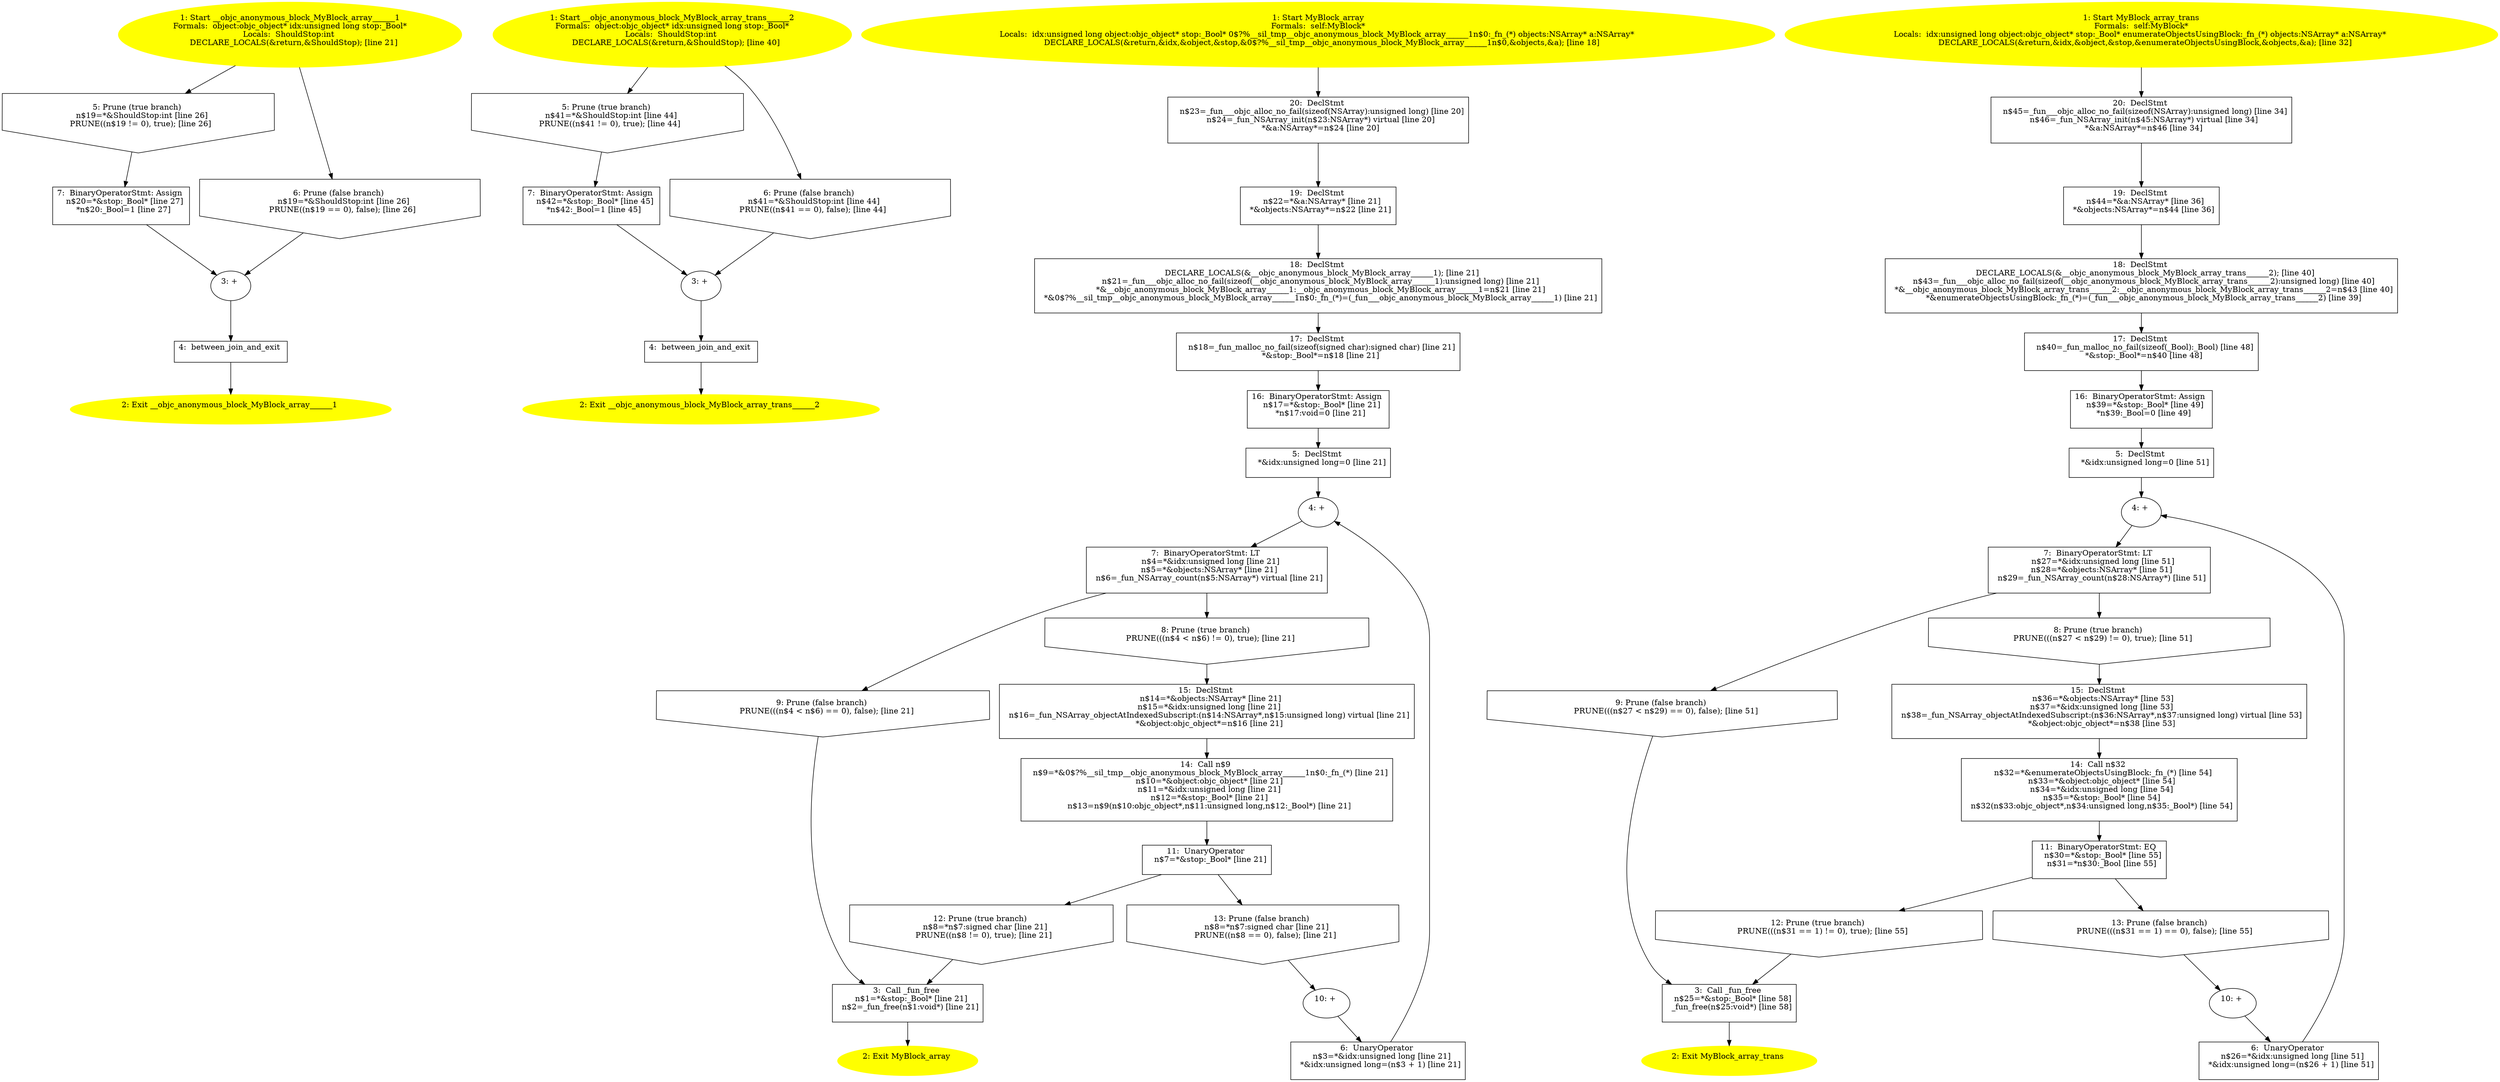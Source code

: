 /* @generated */
digraph iCFG {
"__objc_anonymous_block_MyBlock_array______1.bbadc16d5b5c97477e972b47a398046c_1" [label="1: Start __objc_anonymous_block_MyBlock_array______1\nFormals:  object:objc_object* idx:unsigned long stop:_Bool*\nLocals:  ShouldStop:int \n   DECLARE_LOCALS(&return,&ShouldStop); [line 21]\n " color=yellow style=filled]
	

	 "__objc_anonymous_block_MyBlock_array______1.bbadc16d5b5c97477e972b47a398046c_1" -> "__objc_anonymous_block_MyBlock_array______1.bbadc16d5b5c97477e972b47a398046c_5" ;
	 "__objc_anonymous_block_MyBlock_array______1.bbadc16d5b5c97477e972b47a398046c_1" -> "__objc_anonymous_block_MyBlock_array______1.bbadc16d5b5c97477e972b47a398046c_6" ;
"__objc_anonymous_block_MyBlock_array______1.bbadc16d5b5c97477e972b47a398046c_2" [label="2: Exit __objc_anonymous_block_MyBlock_array______1 \n  " color=yellow style=filled]
	

"__objc_anonymous_block_MyBlock_array______1.bbadc16d5b5c97477e972b47a398046c_3" [label="3: + \n  " ]
	

	 "__objc_anonymous_block_MyBlock_array______1.bbadc16d5b5c97477e972b47a398046c_3" -> "__objc_anonymous_block_MyBlock_array______1.bbadc16d5b5c97477e972b47a398046c_4" ;
"__objc_anonymous_block_MyBlock_array______1.bbadc16d5b5c97477e972b47a398046c_4" [label="4:  between_join_and_exit \n  " shape="box"]
	

	 "__objc_anonymous_block_MyBlock_array______1.bbadc16d5b5c97477e972b47a398046c_4" -> "__objc_anonymous_block_MyBlock_array______1.bbadc16d5b5c97477e972b47a398046c_2" ;
"__objc_anonymous_block_MyBlock_array______1.bbadc16d5b5c97477e972b47a398046c_5" [label="5: Prune (true branch) \n   n$19=*&ShouldStop:int [line 26]\n  PRUNE((n$19 != 0), true); [line 26]\n " shape="invhouse"]
	

	 "__objc_anonymous_block_MyBlock_array______1.bbadc16d5b5c97477e972b47a398046c_5" -> "__objc_anonymous_block_MyBlock_array______1.bbadc16d5b5c97477e972b47a398046c_7" ;
"__objc_anonymous_block_MyBlock_array______1.bbadc16d5b5c97477e972b47a398046c_6" [label="6: Prune (false branch) \n   n$19=*&ShouldStop:int [line 26]\n  PRUNE((n$19 == 0), false); [line 26]\n " shape="invhouse"]
	

	 "__objc_anonymous_block_MyBlock_array______1.bbadc16d5b5c97477e972b47a398046c_6" -> "__objc_anonymous_block_MyBlock_array______1.bbadc16d5b5c97477e972b47a398046c_3" ;
"__objc_anonymous_block_MyBlock_array______1.bbadc16d5b5c97477e972b47a398046c_7" [label="7:  BinaryOperatorStmt: Assign \n   n$20=*&stop:_Bool* [line 27]\n  *n$20:_Bool=1 [line 27]\n " shape="box"]
	

	 "__objc_anonymous_block_MyBlock_array______1.bbadc16d5b5c97477e972b47a398046c_7" -> "__objc_anonymous_block_MyBlock_array______1.bbadc16d5b5c97477e972b47a398046c_3" ;
"__objc_anonymous_block_MyBlock_array_trans______2.fea1d428975900396f66cb7e1f340c5f_1" [label="1: Start __objc_anonymous_block_MyBlock_array_trans______2\nFormals:  object:objc_object* idx:unsigned long stop:_Bool*\nLocals:  ShouldStop:int \n   DECLARE_LOCALS(&return,&ShouldStop); [line 40]\n " color=yellow style=filled]
	

	 "__objc_anonymous_block_MyBlock_array_trans______2.fea1d428975900396f66cb7e1f340c5f_1" -> "__objc_anonymous_block_MyBlock_array_trans______2.fea1d428975900396f66cb7e1f340c5f_5" ;
	 "__objc_anonymous_block_MyBlock_array_trans______2.fea1d428975900396f66cb7e1f340c5f_1" -> "__objc_anonymous_block_MyBlock_array_trans______2.fea1d428975900396f66cb7e1f340c5f_6" ;
"__objc_anonymous_block_MyBlock_array_trans______2.fea1d428975900396f66cb7e1f340c5f_2" [label="2: Exit __objc_anonymous_block_MyBlock_array_trans______2 \n  " color=yellow style=filled]
	

"__objc_anonymous_block_MyBlock_array_trans______2.fea1d428975900396f66cb7e1f340c5f_3" [label="3: + \n  " ]
	

	 "__objc_anonymous_block_MyBlock_array_trans______2.fea1d428975900396f66cb7e1f340c5f_3" -> "__objc_anonymous_block_MyBlock_array_trans______2.fea1d428975900396f66cb7e1f340c5f_4" ;
"__objc_anonymous_block_MyBlock_array_trans______2.fea1d428975900396f66cb7e1f340c5f_4" [label="4:  between_join_and_exit \n  " shape="box"]
	

	 "__objc_anonymous_block_MyBlock_array_trans______2.fea1d428975900396f66cb7e1f340c5f_4" -> "__objc_anonymous_block_MyBlock_array_trans______2.fea1d428975900396f66cb7e1f340c5f_2" ;
"__objc_anonymous_block_MyBlock_array_trans______2.fea1d428975900396f66cb7e1f340c5f_5" [label="5: Prune (true branch) \n   n$41=*&ShouldStop:int [line 44]\n  PRUNE((n$41 != 0), true); [line 44]\n " shape="invhouse"]
	

	 "__objc_anonymous_block_MyBlock_array_trans______2.fea1d428975900396f66cb7e1f340c5f_5" -> "__objc_anonymous_block_MyBlock_array_trans______2.fea1d428975900396f66cb7e1f340c5f_7" ;
"__objc_anonymous_block_MyBlock_array_trans______2.fea1d428975900396f66cb7e1f340c5f_6" [label="6: Prune (false branch) \n   n$41=*&ShouldStop:int [line 44]\n  PRUNE((n$41 == 0), false); [line 44]\n " shape="invhouse"]
	

	 "__objc_anonymous_block_MyBlock_array_trans______2.fea1d428975900396f66cb7e1f340c5f_6" -> "__objc_anonymous_block_MyBlock_array_trans______2.fea1d428975900396f66cb7e1f340c5f_3" ;
"__objc_anonymous_block_MyBlock_array_trans______2.fea1d428975900396f66cb7e1f340c5f_7" [label="7:  BinaryOperatorStmt: Assign \n   n$42=*&stop:_Bool* [line 45]\n  *n$42:_Bool=1 [line 45]\n " shape="box"]
	

	 "__objc_anonymous_block_MyBlock_array_trans______2.fea1d428975900396f66cb7e1f340c5f_7" -> "__objc_anonymous_block_MyBlock_array_trans______2.fea1d428975900396f66cb7e1f340c5f_3" ;
"array#MyBlock#instance.8be6e5b5e968d186440e1931c9eb40de_1" [label="1: Start MyBlock_array\nFormals:  self:MyBlock*\nLocals:  idx:unsigned long object:objc_object* stop:_Bool* 0$?%__sil_tmp__objc_anonymous_block_MyBlock_array______1n$0:_fn_(*) objects:NSArray* a:NSArray* \n   DECLARE_LOCALS(&return,&idx,&object,&stop,&0$?%__sil_tmp__objc_anonymous_block_MyBlock_array______1n$0,&objects,&a); [line 18]\n " color=yellow style=filled]
	

	 "array#MyBlock#instance.8be6e5b5e968d186440e1931c9eb40de_1" -> "array#MyBlock#instance.8be6e5b5e968d186440e1931c9eb40de_20" ;
"array#MyBlock#instance.8be6e5b5e968d186440e1931c9eb40de_2" [label="2: Exit MyBlock_array \n  " color=yellow style=filled]
	

"array#MyBlock#instance.8be6e5b5e968d186440e1931c9eb40de_3" [label="3:  Call _fun_free \n   n$1=*&stop:_Bool* [line 21]\n  n$2=_fun_free(n$1:void*) [line 21]\n " shape="box"]
	

	 "array#MyBlock#instance.8be6e5b5e968d186440e1931c9eb40de_3" -> "array#MyBlock#instance.8be6e5b5e968d186440e1931c9eb40de_2" ;
"array#MyBlock#instance.8be6e5b5e968d186440e1931c9eb40de_4" [label="4: + \n  " ]
	

	 "array#MyBlock#instance.8be6e5b5e968d186440e1931c9eb40de_4" -> "array#MyBlock#instance.8be6e5b5e968d186440e1931c9eb40de_7" ;
"array#MyBlock#instance.8be6e5b5e968d186440e1931c9eb40de_5" [label="5:  DeclStmt \n   *&idx:unsigned long=0 [line 21]\n " shape="box"]
	

	 "array#MyBlock#instance.8be6e5b5e968d186440e1931c9eb40de_5" -> "array#MyBlock#instance.8be6e5b5e968d186440e1931c9eb40de_4" ;
"array#MyBlock#instance.8be6e5b5e968d186440e1931c9eb40de_6" [label="6:  UnaryOperator \n   n$3=*&idx:unsigned long [line 21]\n  *&idx:unsigned long=(n$3 + 1) [line 21]\n " shape="box"]
	

	 "array#MyBlock#instance.8be6e5b5e968d186440e1931c9eb40de_6" -> "array#MyBlock#instance.8be6e5b5e968d186440e1931c9eb40de_4" ;
"array#MyBlock#instance.8be6e5b5e968d186440e1931c9eb40de_7" [label="7:  BinaryOperatorStmt: LT \n   n$4=*&idx:unsigned long [line 21]\n  n$5=*&objects:NSArray* [line 21]\n  n$6=_fun_NSArray_count(n$5:NSArray*) virtual [line 21]\n " shape="box"]
	

	 "array#MyBlock#instance.8be6e5b5e968d186440e1931c9eb40de_7" -> "array#MyBlock#instance.8be6e5b5e968d186440e1931c9eb40de_8" ;
	 "array#MyBlock#instance.8be6e5b5e968d186440e1931c9eb40de_7" -> "array#MyBlock#instance.8be6e5b5e968d186440e1931c9eb40de_9" ;
"array#MyBlock#instance.8be6e5b5e968d186440e1931c9eb40de_8" [label="8: Prune (true branch) \n   PRUNE(((n$4 < n$6) != 0), true); [line 21]\n " shape="invhouse"]
	

	 "array#MyBlock#instance.8be6e5b5e968d186440e1931c9eb40de_8" -> "array#MyBlock#instance.8be6e5b5e968d186440e1931c9eb40de_15" ;
"array#MyBlock#instance.8be6e5b5e968d186440e1931c9eb40de_9" [label="9: Prune (false branch) \n   PRUNE(((n$4 < n$6) == 0), false); [line 21]\n " shape="invhouse"]
	

	 "array#MyBlock#instance.8be6e5b5e968d186440e1931c9eb40de_9" -> "array#MyBlock#instance.8be6e5b5e968d186440e1931c9eb40de_3" ;
"array#MyBlock#instance.8be6e5b5e968d186440e1931c9eb40de_10" [label="10: + \n  " ]
	

	 "array#MyBlock#instance.8be6e5b5e968d186440e1931c9eb40de_10" -> "array#MyBlock#instance.8be6e5b5e968d186440e1931c9eb40de_6" ;
"array#MyBlock#instance.8be6e5b5e968d186440e1931c9eb40de_11" [label="11:  UnaryOperator \n   n$7=*&stop:_Bool* [line 21]\n " shape="box"]
	

	 "array#MyBlock#instance.8be6e5b5e968d186440e1931c9eb40de_11" -> "array#MyBlock#instance.8be6e5b5e968d186440e1931c9eb40de_12" ;
	 "array#MyBlock#instance.8be6e5b5e968d186440e1931c9eb40de_11" -> "array#MyBlock#instance.8be6e5b5e968d186440e1931c9eb40de_13" ;
"array#MyBlock#instance.8be6e5b5e968d186440e1931c9eb40de_12" [label="12: Prune (true branch) \n   n$8=*n$7:signed char [line 21]\n  PRUNE((n$8 != 0), true); [line 21]\n " shape="invhouse"]
	

	 "array#MyBlock#instance.8be6e5b5e968d186440e1931c9eb40de_12" -> "array#MyBlock#instance.8be6e5b5e968d186440e1931c9eb40de_3" ;
"array#MyBlock#instance.8be6e5b5e968d186440e1931c9eb40de_13" [label="13: Prune (false branch) \n   n$8=*n$7:signed char [line 21]\n  PRUNE((n$8 == 0), false); [line 21]\n " shape="invhouse"]
	

	 "array#MyBlock#instance.8be6e5b5e968d186440e1931c9eb40de_13" -> "array#MyBlock#instance.8be6e5b5e968d186440e1931c9eb40de_10" ;
"array#MyBlock#instance.8be6e5b5e968d186440e1931c9eb40de_14" [label="14:  Call n$9 \n   n$9=*&0$?%__sil_tmp__objc_anonymous_block_MyBlock_array______1n$0:_fn_(*) [line 21]\n  n$10=*&object:objc_object* [line 21]\n  n$11=*&idx:unsigned long [line 21]\n  n$12=*&stop:_Bool* [line 21]\n  n$13=n$9(n$10:objc_object*,n$11:unsigned long,n$12:_Bool*) [line 21]\n " shape="box"]
	

	 "array#MyBlock#instance.8be6e5b5e968d186440e1931c9eb40de_14" -> "array#MyBlock#instance.8be6e5b5e968d186440e1931c9eb40de_11" ;
"array#MyBlock#instance.8be6e5b5e968d186440e1931c9eb40de_15" [label="15:  DeclStmt \n   n$14=*&objects:NSArray* [line 21]\n  n$15=*&idx:unsigned long [line 21]\n  n$16=_fun_NSArray_objectAtIndexedSubscript:(n$14:NSArray*,n$15:unsigned long) virtual [line 21]\n  *&object:objc_object*=n$16 [line 21]\n " shape="box"]
	

	 "array#MyBlock#instance.8be6e5b5e968d186440e1931c9eb40de_15" -> "array#MyBlock#instance.8be6e5b5e968d186440e1931c9eb40de_14" ;
"array#MyBlock#instance.8be6e5b5e968d186440e1931c9eb40de_16" [label="16:  BinaryOperatorStmt: Assign \n   n$17=*&stop:_Bool* [line 21]\n  *n$17:void=0 [line 21]\n " shape="box"]
	

	 "array#MyBlock#instance.8be6e5b5e968d186440e1931c9eb40de_16" -> "array#MyBlock#instance.8be6e5b5e968d186440e1931c9eb40de_5" ;
"array#MyBlock#instance.8be6e5b5e968d186440e1931c9eb40de_17" [label="17:  DeclStmt \n   n$18=_fun_malloc_no_fail(sizeof(signed char):signed char) [line 21]\n  *&stop:_Bool*=n$18 [line 21]\n " shape="box"]
	

	 "array#MyBlock#instance.8be6e5b5e968d186440e1931c9eb40de_17" -> "array#MyBlock#instance.8be6e5b5e968d186440e1931c9eb40de_16" ;
"array#MyBlock#instance.8be6e5b5e968d186440e1931c9eb40de_18" [label="18:  DeclStmt \n   DECLARE_LOCALS(&__objc_anonymous_block_MyBlock_array______1); [line 21]\n  n$21=_fun___objc_alloc_no_fail(sizeof(__objc_anonymous_block_MyBlock_array______1):unsigned long) [line 21]\n  *&__objc_anonymous_block_MyBlock_array______1:__objc_anonymous_block_MyBlock_array______1=n$21 [line 21]\n  *&0$?%__sil_tmp__objc_anonymous_block_MyBlock_array______1n$0:_fn_(*)=(_fun___objc_anonymous_block_MyBlock_array______1) [line 21]\n " shape="box"]
	

	 "array#MyBlock#instance.8be6e5b5e968d186440e1931c9eb40de_18" -> "array#MyBlock#instance.8be6e5b5e968d186440e1931c9eb40de_17" ;
"array#MyBlock#instance.8be6e5b5e968d186440e1931c9eb40de_19" [label="19:  DeclStmt \n   n$22=*&a:NSArray* [line 21]\n  *&objects:NSArray*=n$22 [line 21]\n " shape="box"]
	

	 "array#MyBlock#instance.8be6e5b5e968d186440e1931c9eb40de_19" -> "array#MyBlock#instance.8be6e5b5e968d186440e1931c9eb40de_18" ;
"array#MyBlock#instance.8be6e5b5e968d186440e1931c9eb40de_20" [label="20:  DeclStmt \n   n$23=_fun___objc_alloc_no_fail(sizeof(NSArray):unsigned long) [line 20]\n  n$24=_fun_NSArray_init(n$23:NSArray*) virtual [line 20]\n  *&a:NSArray*=n$24 [line 20]\n " shape="box"]
	

	 "array#MyBlock#instance.8be6e5b5e968d186440e1931c9eb40de_20" -> "array#MyBlock#instance.8be6e5b5e968d186440e1931c9eb40de_19" ;
"array_trans#MyBlock#instance.13289a590560d0628a3ae5174e716a32_1" [label="1: Start MyBlock_array_trans\nFormals:  self:MyBlock*\nLocals:  idx:unsigned long object:objc_object* stop:_Bool* enumerateObjectsUsingBlock:_fn_(*) objects:NSArray* a:NSArray* \n   DECLARE_LOCALS(&return,&idx,&object,&stop,&enumerateObjectsUsingBlock,&objects,&a); [line 32]\n " color=yellow style=filled]
	

	 "array_trans#MyBlock#instance.13289a590560d0628a3ae5174e716a32_1" -> "array_trans#MyBlock#instance.13289a590560d0628a3ae5174e716a32_20" ;
"array_trans#MyBlock#instance.13289a590560d0628a3ae5174e716a32_2" [label="2: Exit MyBlock_array_trans \n  " color=yellow style=filled]
	

"array_trans#MyBlock#instance.13289a590560d0628a3ae5174e716a32_3" [label="3:  Call _fun_free \n   n$25=*&stop:_Bool* [line 58]\n  _fun_free(n$25:void*) [line 58]\n " shape="box"]
	

	 "array_trans#MyBlock#instance.13289a590560d0628a3ae5174e716a32_3" -> "array_trans#MyBlock#instance.13289a590560d0628a3ae5174e716a32_2" ;
"array_trans#MyBlock#instance.13289a590560d0628a3ae5174e716a32_4" [label="4: + \n  " ]
	

	 "array_trans#MyBlock#instance.13289a590560d0628a3ae5174e716a32_4" -> "array_trans#MyBlock#instance.13289a590560d0628a3ae5174e716a32_7" ;
"array_trans#MyBlock#instance.13289a590560d0628a3ae5174e716a32_5" [label="5:  DeclStmt \n   *&idx:unsigned long=0 [line 51]\n " shape="box"]
	

	 "array_trans#MyBlock#instance.13289a590560d0628a3ae5174e716a32_5" -> "array_trans#MyBlock#instance.13289a590560d0628a3ae5174e716a32_4" ;
"array_trans#MyBlock#instance.13289a590560d0628a3ae5174e716a32_6" [label="6:  UnaryOperator \n   n$26=*&idx:unsigned long [line 51]\n  *&idx:unsigned long=(n$26 + 1) [line 51]\n " shape="box"]
	

	 "array_trans#MyBlock#instance.13289a590560d0628a3ae5174e716a32_6" -> "array_trans#MyBlock#instance.13289a590560d0628a3ae5174e716a32_4" ;
"array_trans#MyBlock#instance.13289a590560d0628a3ae5174e716a32_7" [label="7:  BinaryOperatorStmt: LT \n   n$27=*&idx:unsigned long [line 51]\n  n$28=*&objects:NSArray* [line 51]\n  n$29=_fun_NSArray_count(n$28:NSArray*) [line 51]\n " shape="box"]
	

	 "array_trans#MyBlock#instance.13289a590560d0628a3ae5174e716a32_7" -> "array_trans#MyBlock#instance.13289a590560d0628a3ae5174e716a32_8" ;
	 "array_trans#MyBlock#instance.13289a590560d0628a3ae5174e716a32_7" -> "array_trans#MyBlock#instance.13289a590560d0628a3ae5174e716a32_9" ;
"array_trans#MyBlock#instance.13289a590560d0628a3ae5174e716a32_8" [label="8: Prune (true branch) \n   PRUNE(((n$27 < n$29) != 0), true); [line 51]\n " shape="invhouse"]
	

	 "array_trans#MyBlock#instance.13289a590560d0628a3ae5174e716a32_8" -> "array_trans#MyBlock#instance.13289a590560d0628a3ae5174e716a32_15" ;
"array_trans#MyBlock#instance.13289a590560d0628a3ae5174e716a32_9" [label="9: Prune (false branch) \n   PRUNE(((n$27 < n$29) == 0), false); [line 51]\n " shape="invhouse"]
	

	 "array_trans#MyBlock#instance.13289a590560d0628a3ae5174e716a32_9" -> "array_trans#MyBlock#instance.13289a590560d0628a3ae5174e716a32_3" ;
"array_trans#MyBlock#instance.13289a590560d0628a3ae5174e716a32_10" [label="10: + \n  " ]
	

	 "array_trans#MyBlock#instance.13289a590560d0628a3ae5174e716a32_10" -> "array_trans#MyBlock#instance.13289a590560d0628a3ae5174e716a32_6" ;
"array_trans#MyBlock#instance.13289a590560d0628a3ae5174e716a32_11" [label="11:  BinaryOperatorStmt: EQ \n   n$30=*&stop:_Bool* [line 55]\n  n$31=*n$30:_Bool [line 55]\n " shape="box"]
	

	 "array_trans#MyBlock#instance.13289a590560d0628a3ae5174e716a32_11" -> "array_trans#MyBlock#instance.13289a590560d0628a3ae5174e716a32_12" ;
	 "array_trans#MyBlock#instance.13289a590560d0628a3ae5174e716a32_11" -> "array_trans#MyBlock#instance.13289a590560d0628a3ae5174e716a32_13" ;
"array_trans#MyBlock#instance.13289a590560d0628a3ae5174e716a32_12" [label="12: Prune (true branch) \n   PRUNE(((n$31 == 1) != 0), true); [line 55]\n " shape="invhouse"]
	

	 "array_trans#MyBlock#instance.13289a590560d0628a3ae5174e716a32_12" -> "array_trans#MyBlock#instance.13289a590560d0628a3ae5174e716a32_3" ;
"array_trans#MyBlock#instance.13289a590560d0628a3ae5174e716a32_13" [label="13: Prune (false branch) \n   PRUNE(((n$31 == 1) == 0), false); [line 55]\n " shape="invhouse"]
	

	 "array_trans#MyBlock#instance.13289a590560d0628a3ae5174e716a32_13" -> "array_trans#MyBlock#instance.13289a590560d0628a3ae5174e716a32_10" ;
"array_trans#MyBlock#instance.13289a590560d0628a3ae5174e716a32_14" [label="14:  Call n$32 \n   n$32=*&enumerateObjectsUsingBlock:_fn_(*) [line 54]\n  n$33=*&object:objc_object* [line 54]\n  n$34=*&idx:unsigned long [line 54]\n  n$35=*&stop:_Bool* [line 54]\n  n$32(n$33:objc_object*,n$34:unsigned long,n$35:_Bool*) [line 54]\n " shape="box"]
	

	 "array_trans#MyBlock#instance.13289a590560d0628a3ae5174e716a32_14" -> "array_trans#MyBlock#instance.13289a590560d0628a3ae5174e716a32_11" ;
"array_trans#MyBlock#instance.13289a590560d0628a3ae5174e716a32_15" [label="15:  DeclStmt \n   n$36=*&objects:NSArray* [line 53]\n  n$37=*&idx:unsigned long [line 53]\n  n$38=_fun_NSArray_objectAtIndexedSubscript:(n$36:NSArray*,n$37:unsigned long) virtual [line 53]\n  *&object:objc_object*=n$38 [line 53]\n " shape="box"]
	

	 "array_trans#MyBlock#instance.13289a590560d0628a3ae5174e716a32_15" -> "array_trans#MyBlock#instance.13289a590560d0628a3ae5174e716a32_14" ;
"array_trans#MyBlock#instance.13289a590560d0628a3ae5174e716a32_16" [label="16:  BinaryOperatorStmt: Assign \n   n$39=*&stop:_Bool* [line 49]\n  *n$39:_Bool=0 [line 49]\n " shape="box"]
	

	 "array_trans#MyBlock#instance.13289a590560d0628a3ae5174e716a32_16" -> "array_trans#MyBlock#instance.13289a590560d0628a3ae5174e716a32_5" ;
"array_trans#MyBlock#instance.13289a590560d0628a3ae5174e716a32_17" [label="17:  DeclStmt \n   n$40=_fun_malloc_no_fail(sizeof(_Bool):_Bool) [line 48]\n  *&stop:_Bool*=n$40 [line 48]\n " shape="box"]
	

	 "array_trans#MyBlock#instance.13289a590560d0628a3ae5174e716a32_17" -> "array_trans#MyBlock#instance.13289a590560d0628a3ae5174e716a32_16" ;
"array_trans#MyBlock#instance.13289a590560d0628a3ae5174e716a32_18" [label="18:  DeclStmt \n   DECLARE_LOCALS(&__objc_anonymous_block_MyBlock_array_trans______2); [line 40]\n  n$43=_fun___objc_alloc_no_fail(sizeof(__objc_anonymous_block_MyBlock_array_trans______2):unsigned long) [line 40]\n  *&__objc_anonymous_block_MyBlock_array_trans______2:__objc_anonymous_block_MyBlock_array_trans______2=n$43 [line 40]\n  *&enumerateObjectsUsingBlock:_fn_(*)=(_fun___objc_anonymous_block_MyBlock_array_trans______2) [line 39]\n " shape="box"]
	

	 "array_trans#MyBlock#instance.13289a590560d0628a3ae5174e716a32_18" -> "array_trans#MyBlock#instance.13289a590560d0628a3ae5174e716a32_17" ;
"array_trans#MyBlock#instance.13289a590560d0628a3ae5174e716a32_19" [label="19:  DeclStmt \n   n$44=*&a:NSArray* [line 36]\n  *&objects:NSArray*=n$44 [line 36]\n " shape="box"]
	

	 "array_trans#MyBlock#instance.13289a590560d0628a3ae5174e716a32_19" -> "array_trans#MyBlock#instance.13289a590560d0628a3ae5174e716a32_18" ;
"array_trans#MyBlock#instance.13289a590560d0628a3ae5174e716a32_20" [label="20:  DeclStmt \n   n$45=_fun___objc_alloc_no_fail(sizeof(NSArray):unsigned long) [line 34]\n  n$46=_fun_NSArray_init(n$45:NSArray*) virtual [line 34]\n  *&a:NSArray*=n$46 [line 34]\n " shape="box"]
	

	 "array_trans#MyBlock#instance.13289a590560d0628a3ae5174e716a32_20" -> "array_trans#MyBlock#instance.13289a590560d0628a3ae5174e716a32_19" ;
}
